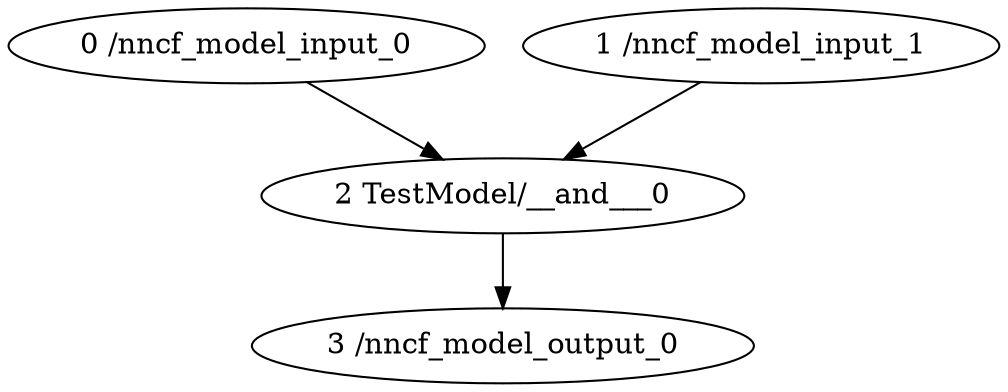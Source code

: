 strict digraph  {
"0 /nncf_model_input_0" [id=0, type=nncf_model_input];
"1 /nncf_model_input_1" [id=1, type=nncf_model_input];
"2 TestModel/__and___0" [id=2, type=__and__];
"3 /nncf_model_output_0" [id=3, type=nncf_model_output];
"0 /nncf_model_input_0" -> "2 TestModel/__and___0";
"1 /nncf_model_input_1" -> "2 TestModel/__and___0";
"2 TestModel/__and___0" -> "3 /nncf_model_output_0";
}
